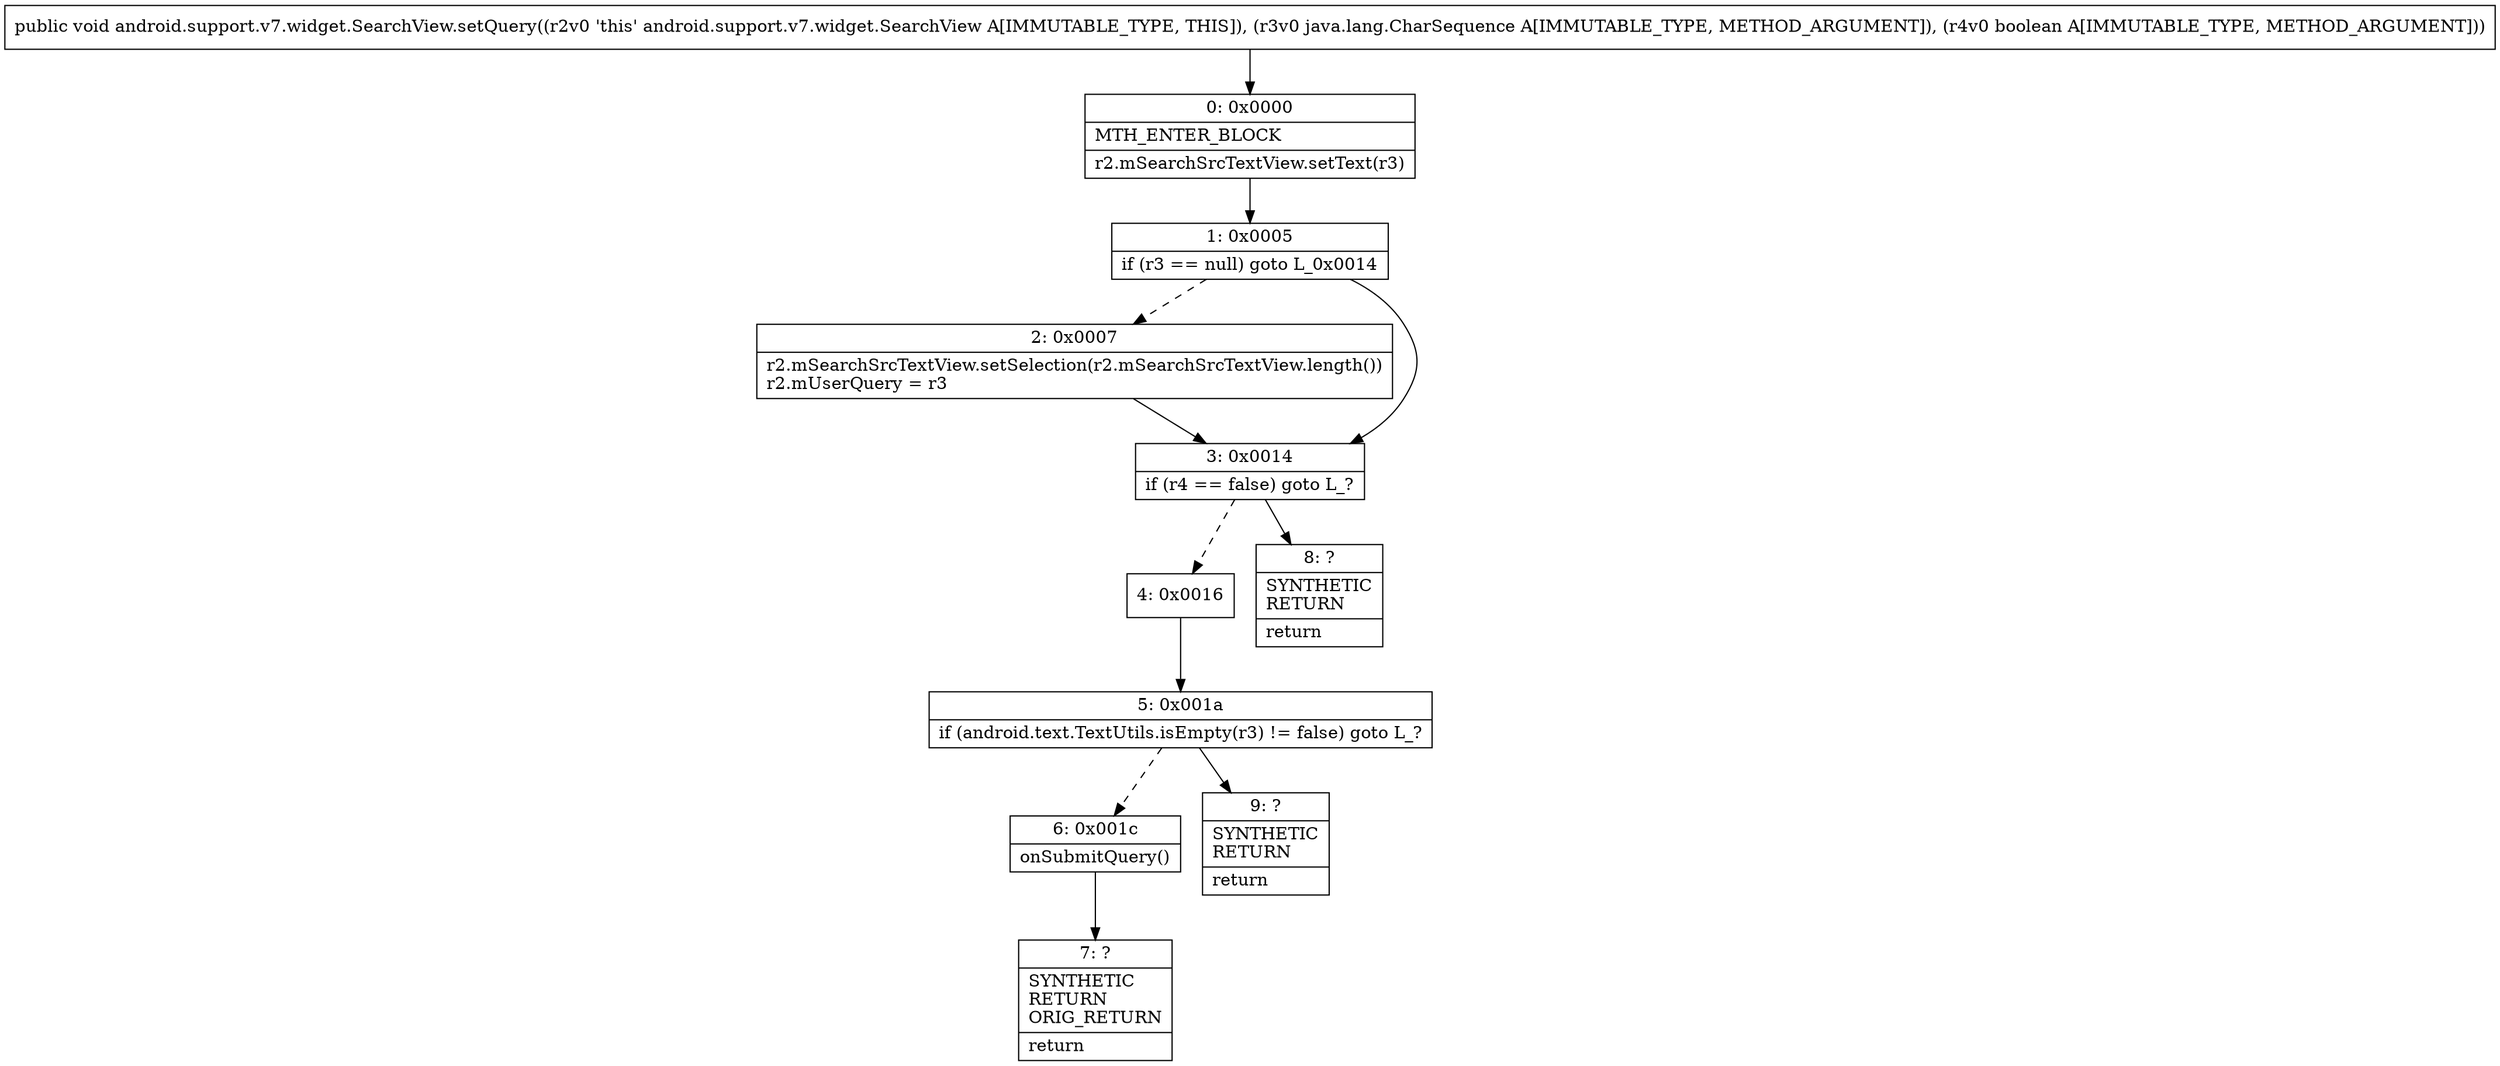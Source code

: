 digraph "CFG forandroid.support.v7.widget.SearchView.setQuery(Ljava\/lang\/CharSequence;Z)V" {
Node_0 [shape=record,label="{0\:\ 0x0000|MTH_ENTER_BLOCK\l|r2.mSearchSrcTextView.setText(r3)\l}"];
Node_1 [shape=record,label="{1\:\ 0x0005|if (r3 == null) goto L_0x0014\l}"];
Node_2 [shape=record,label="{2\:\ 0x0007|r2.mSearchSrcTextView.setSelection(r2.mSearchSrcTextView.length())\lr2.mUserQuery = r3\l}"];
Node_3 [shape=record,label="{3\:\ 0x0014|if (r4 == false) goto L_?\l}"];
Node_4 [shape=record,label="{4\:\ 0x0016}"];
Node_5 [shape=record,label="{5\:\ 0x001a|if (android.text.TextUtils.isEmpty(r3) != false) goto L_?\l}"];
Node_6 [shape=record,label="{6\:\ 0x001c|onSubmitQuery()\l}"];
Node_7 [shape=record,label="{7\:\ ?|SYNTHETIC\lRETURN\lORIG_RETURN\l|return\l}"];
Node_8 [shape=record,label="{8\:\ ?|SYNTHETIC\lRETURN\l|return\l}"];
Node_9 [shape=record,label="{9\:\ ?|SYNTHETIC\lRETURN\l|return\l}"];
MethodNode[shape=record,label="{public void android.support.v7.widget.SearchView.setQuery((r2v0 'this' android.support.v7.widget.SearchView A[IMMUTABLE_TYPE, THIS]), (r3v0 java.lang.CharSequence A[IMMUTABLE_TYPE, METHOD_ARGUMENT]), (r4v0 boolean A[IMMUTABLE_TYPE, METHOD_ARGUMENT])) }"];
MethodNode -> Node_0;
Node_0 -> Node_1;
Node_1 -> Node_2[style=dashed];
Node_1 -> Node_3;
Node_2 -> Node_3;
Node_3 -> Node_4[style=dashed];
Node_3 -> Node_8;
Node_4 -> Node_5;
Node_5 -> Node_6[style=dashed];
Node_5 -> Node_9;
Node_6 -> Node_7;
}

